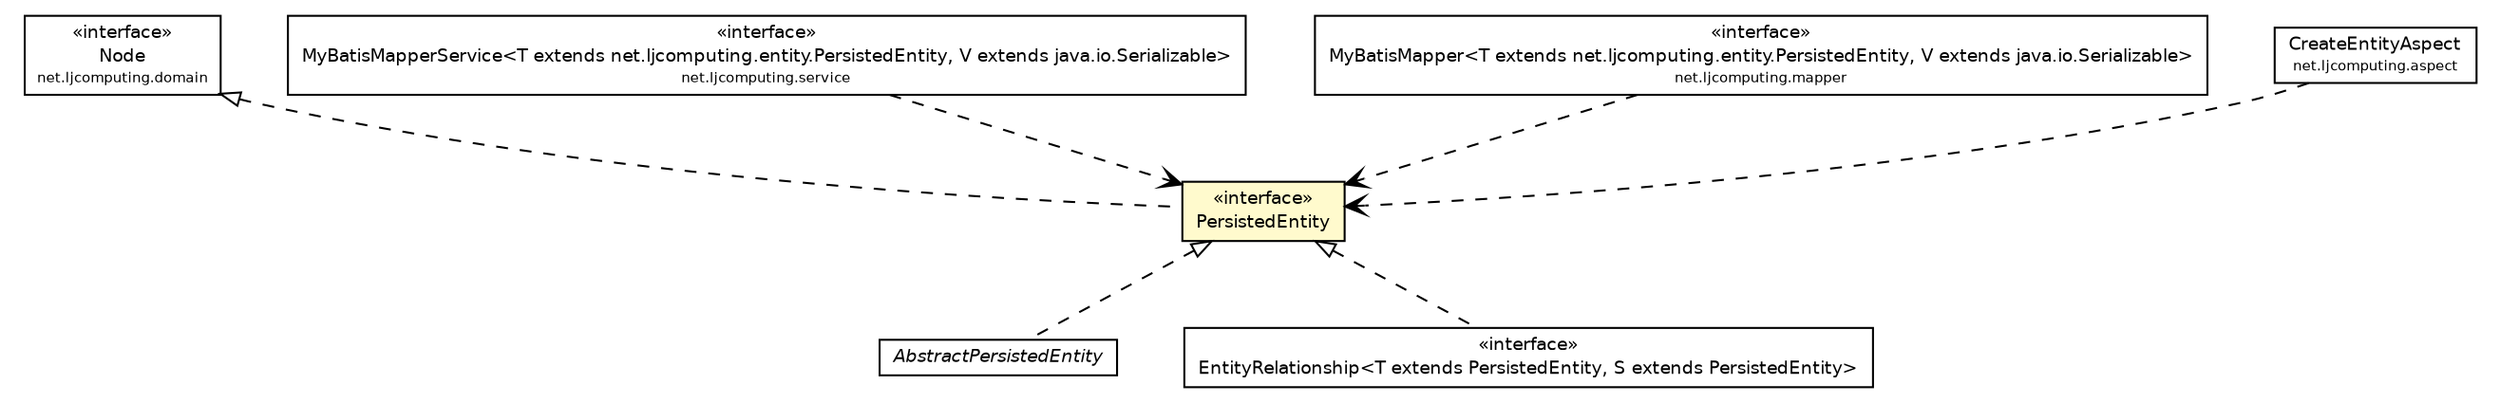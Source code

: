 #!/usr/local/bin/dot
#
# Class diagram 
# Generated by UMLGraph version R5_6 (http://www.umlgraph.org/)
#

digraph G {
	edge [fontname="Helvetica",fontsize=10,labelfontname="Helvetica",labelfontsize=10];
	node [fontname="Helvetica",fontsize=10,shape=plaintext];
	nodesep=0.25;
	ranksep=0.5;
	// net.ljcomputing.entity.AbstractPersistedEntity
	c158 [label=<<table title="net.ljcomputing.entity.AbstractPersistedEntity" border="0" cellborder="1" cellspacing="0" cellpadding="2" port="p" href="./AbstractPersistedEntity.html">
		<tr><td><table border="0" cellspacing="0" cellpadding="1">
<tr><td align="center" balign="center"><font face="Helvetica-Oblique"> AbstractPersistedEntity </font></td></tr>
		</table></td></tr>
		</table>>, URL="./AbstractPersistedEntity.html", fontname="Helvetica", fontcolor="black", fontsize=9.0];
	// net.ljcomputing.entity.EntityRelationship<T extends net.ljcomputing.entity.PersistedEntity, S extends net.ljcomputing.entity.PersistedEntity>
	c159 [label=<<table title="net.ljcomputing.entity.EntityRelationship" border="0" cellborder="1" cellspacing="0" cellpadding="2" port="p" href="./EntityRelationship.html">
		<tr><td><table border="0" cellspacing="0" cellpadding="1">
<tr><td align="center" balign="center"> &#171;interface&#187; </td></tr>
<tr><td align="center" balign="center"> EntityRelationship&lt;T extends PersistedEntity, S extends PersistedEntity&gt; </td></tr>
		</table></td></tr>
		</table>>, URL="./EntityRelationship.html", fontname="Helvetica", fontcolor="black", fontsize=9.0];
	// net.ljcomputing.entity.PersistedEntity
	c161 [label=<<table title="net.ljcomputing.entity.PersistedEntity" border="0" cellborder="1" cellspacing="0" cellpadding="2" port="p" bgcolor="lemonChiffon" href="./PersistedEntity.html">
		<tr><td><table border="0" cellspacing="0" cellpadding="1">
<tr><td align="center" balign="center"> &#171;interface&#187; </td></tr>
<tr><td align="center" balign="center"> PersistedEntity </td></tr>
		</table></td></tr>
		</table>>, URL="./PersistedEntity.html", fontname="Helvetica", fontcolor="black", fontsize=9.0];
	// net.ljcomputing.domain.Node
	c163 [label=<<table title="net.ljcomputing.domain.Node" border="0" cellborder="1" cellspacing="0" cellpadding="2" port="p" href="../domain/Node.html">
		<tr><td><table border="0" cellspacing="0" cellpadding="1">
<tr><td align="center" balign="center"> &#171;interface&#187; </td></tr>
<tr><td align="center" balign="center"> Node </td></tr>
<tr><td align="center" balign="center"><font point-size="7.0"> net.ljcomputing.domain </font></td></tr>
		</table></td></tr>
		</table>>, URL="../domain/Node.html", fontname="Helvetica", fontcolor="black", fontsize=9.0];
	// net.ljcomputing.service.MyBatisMapperService<T extends net.ljcomputing.entity.PersistedEntity, V extends java.io.Serializable>
	c164 [label=<<table title="net.ljcomputing.service.MyBatisMapperService" border="0" cellborder="1" cellspacing="0" cellpadding="2" port="p" href="../service/MyBatisMapperService.html">
		<tr><td><table border="0" cellspacing="0" cellpadding="1">
<tr><td align="center" balign="center"> &#171;interface&#187; </td></tr>
<tr><td align="center" balign="center"> MyBatisMapperService&lt;T extends net.ljcomputing.entity.PersistedEntity, V extends java.io.Serializable&gt; </td></tr>
<tr><td align="center" balign="center"><font point-size="7.0"> net.ljcomputing.service </font></td></tr>
		</table></td></tr>
		</table>>, URL="../service/MyBatisMapperService.html", fontname="Helvetica", fontcolor="black", fontsize=9.0];
	// net.ljcomputing.mapper.MyBatisMapper<T extends net.ljcomputing.entity.PersistedEntity, V extends java.io.Serializable>
	c166 [label=<<table title="net.ljcomputing.mapper.MyBatisMapper" border="0" cellborder="1" cellspacing="0" cellpadding="2" port="p" href="../mapper/MyBatisMapper.html">
		<tr><td><table border="0" cellspacing="0" cellpadding="1">
<tr><td align="center" balign="center"> &#171;interface&#187; </td></tr>
<tr><td align="center" balign="center"> MyBatisMapper&lt;T extends net.ljcomputing.entity.PersistedEntity, V extends java.io.Serializable&gt; </td></tr>
<tr><td align="center" balign="center"><font point-size="7.0"> net.ljcomputing.mapper </font></td></tr>
		</table></td></tr>
		</table>>, URL="../mapper/MyBatisMapper.html", fontname="Helvetica", fontcolor="black", fontsize=9.0];
	// net.ljcomputing.aspect.CreateEntityAspect
	c167 [label=<<table title="net.ljcomputing.aspect.CreateEntityAspect" border="0" cellborder="1" cellspacing="0" cellpadding="2" port="p" href="../aspect/CreateEntityAspect.html">
		<tr><td><table border="0" cellspacing="0" cellpadding="1">
<tr><td align="center" balign="center"> CreateEntityAspect </td></tr>
<tr><td align="center" balign="center"><font point-size="7.0"> net.ljcomputing.aspect </font></td></tr>
		</table></td></tr>
		</table>>, URL="../aspect/CreateEntityAspect.html", fontname="Helvetica", fontcolor="black", fontsize=9.0];
	//net.ljcomputing.entity.AbstractPersistedEntity implements net.ljcomputing.entity.PersistedEntity
	c161:p -> c158:p [dir=back,arrowtail=empty,style=dashed];
	//net.ljcomputing.entity.EntityRelationship<T extends net.ljcomputing.entity.PersistedEntity, S extends net.ljcomputing.entity.PersistedEntity> implements net.ljcomputing.entity.PersistedEntity
	c161:p -> c159:p [dir=back,arrowtail=empty,style=dashed];
	//net.ljcomputing.entity.PersistedEntity implements net.ljcomputing.domain.Node
	c163:p -> c161:p [dir=back,arrowtail=empty,style=dashed];
	// net.ljcomputing.service.MyBatisMapperService<T extends net.ljcomputing.entity.PersistedEntity, V extends java.io.Serializable> DEPEND net.ljcomputing.entity.PersistedEntity
	c164:p -> c161:p [taillabel="", label="", headlabel="", fontname="Helvetica", fontcolor="black", fontsize=10.0, color="black", arrowhead=open, style=dashed];
	// net.ljcomputing.mapper.MyBatisMapper<T extends net.ljcomputing.entity.PersistedEntity, V extends java.io.Serializable> DEPEND net.ljcomputing.entity.PersistedEntity
	c166:p -> c161:p [taillabel="", label="", headlabel="", fontname="Helvetica", fontcolor="black", fontsize=10.0, color="black", arrowhead=open, style=dashed];
	// net.ljcomputing.aspect.CreateEntityAspect DEPEND net.ljcomputing.entity.PersistedEntity
	c167:p -> c161:p [taillabel="", label="", headlabel="", fontname="Helvetica", fontcolor="black", fontsize=10.0, color="black", arrowhead=open, style=dashed];
}

